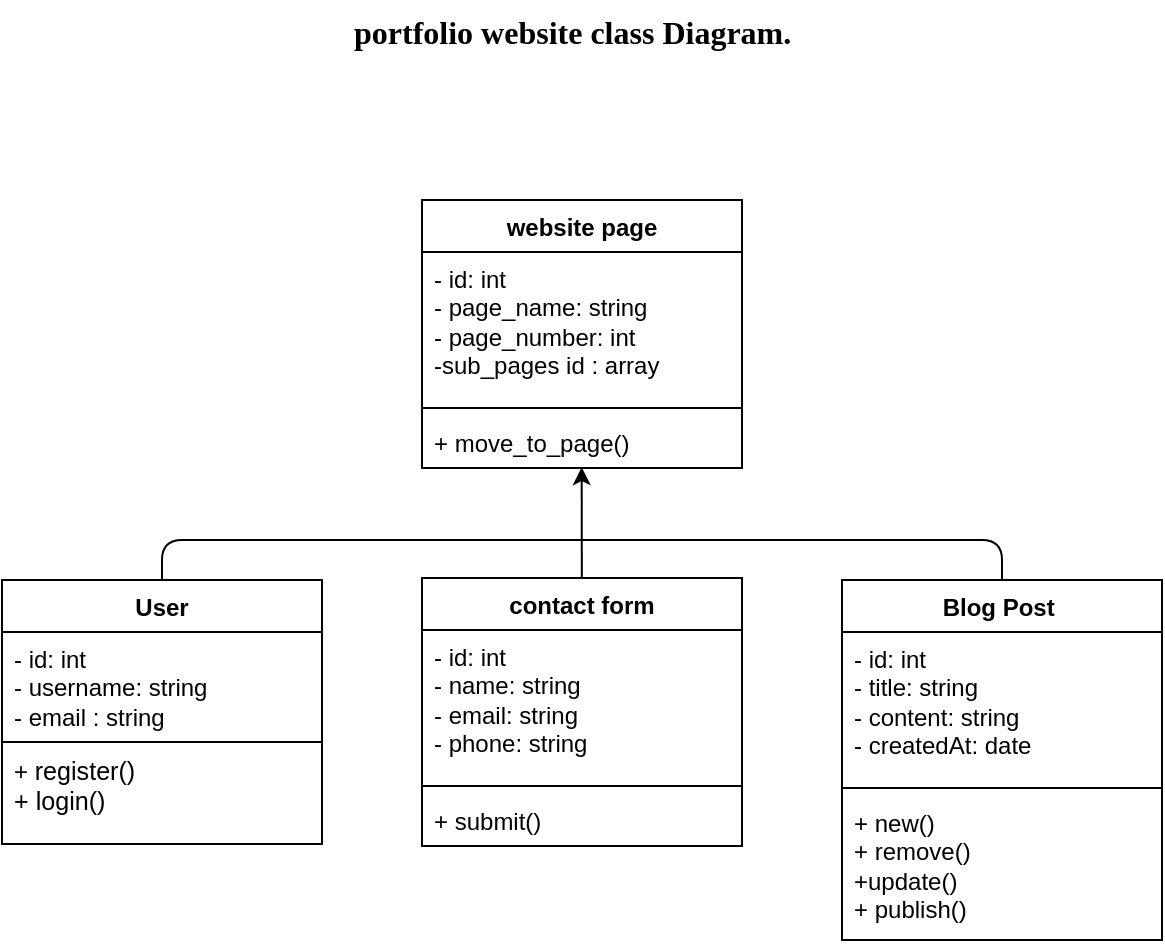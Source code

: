 <mxfile>
    <diagram id="fYzPEleQLotx3eP_kdiN" name="Class Diagram">
        <mxGraphModel dx="844" dy="1767" grid="1" gridSize="10" guides="1" tooltips="1" connect="1" arrows="1" fold="1" page="1" pageScale="1" pageWidth="850" pageHeight="1100" math="0" shadow="0">
            <root>
                <mxCell id="0"/>
                <mxCell id="1" parent="0"/>
                <mxCell id="qfBtToAySkkJK0Y-DFPY-11" value="website page" style="swimlane;fontStyle=1;align=center;verticalAlign=top;childLayout=stackLayout;horizontal=1;startSize=26;horizontalStack=0;resizeParent=1;resizeParentMax=0;resizeLast=0;collapsible=1;marginBottom=0;whiteSpace=wrap;html=1;" vertex="1" parent="1">
                    <mxGeometry x="280" y="10" width="160" height="134" as="geometry"/>
                </mxCell>
                <mxCell id="qfBtToAySkkJK0Y-DFPY-12" value="- id: int&lt;div&gt;&lt;font color=&quot;#000000&quot;&gt;- page_name: string&lt;/font&gt;&lt;/div&gt;&lt;div&gt;&lt;font color=&quot;#000000&quot;&gt;&lt;font color=&quot;#000000&quot;&gt;- page_number: int&lt;/font&gt;&lt;/font&gt;&lt;/div&gt;&lt;div&gt;&lt;font color=&quot;#000000&quot;&gt;&lt;font color=&quot;#000000&quot;&gt;-sub_pages id : array&amp;nbsp;&lt;br&gt;&lt;/font&gt;&lt;/font&gt;&lt;div&gt;&lt;br&gt;&lt;/div&gt;&lt;/div&gt;" style="text;strokeColor=none;fillColor=none;align=left;verticalAlign=top;spacingLeft=4;spacingRight=4;overflow=hidden;rotatable=0;points=[[0,0.5],[1,0.5]];portConstraint=eastwest;whiteSpace=wrap;html=1;" vertex="1" parent="qfBtToAySkkJK0Y-DFPY-11">
                    <mxGeometry y="26" width="160" height="74" as="geometry"/>
                </mxCell>
                <mxCell id="qfBtToAySkkJK0Y-DFPY-13" value="" style="line;strokeWidth=1;fillColor=none;align=left;verticalAlign=middle;spacingTop=-1;spacingLeft=3;spacingRight=3;rotatable=0;labelPosition=right;points=[];portConstraint=eastwest;strokeColor=inherit;" vertex="1" parent="qfBtToAySkkJK0Y-DFPY-11">
                    <mxGeometry y="100" width="160" height="8" as="geometry"/>
                </mxCell>
                <mxCell id="qfBtToAySkkJK0Y-DFPY-14" value="+ move_to_page()&lt;div&gt;&lt;br&gt;&lt;/div&gt;" style="text;strokeColor=none;fillColor=none;align=left;verticalAlign=top;spacingLeft=4;spacingRight=4;overflow=hidden;rotatable=0;points=[[0,0.5],[1,0.5]];portConstraint=eastwest;whiteSpace=wrap;html=1;" vertex="1" parent="qfBtToAySkkJK0Y-DFPY-11">
                    <mxGeometry y="108" width="160" height="26" as="geometry"/>
                </mxCell>
                <mxCell id="qfBtToAySkkJK0Y-DFPY-20" value="User" style="swimlane;fontStyle=1;align=center;verticalAlign=top;childLayout=stackLayout;horizontal=1;startSize=26;horizontalStack=0;resizeParent=1;resizeParentMax=0;resizeLast=0;collapsible=1;marginBottom=0;whiteSpace=wrap;html=1;" vertex="1" parent="1">
                    <mxGeometry x="70" y="200" width="160" height="132" as="geometry"/>
                </mxCell>
                <mxCell id="qfBtToAySkkJK0Y-DFPY-21" value="- id: int&lt;div&gt;- username: string&lt;br&gt;&lt;/div&gt;&lt;div&gt;- email : string&lt;/div&gt;" style="text;strokeColor=none;fillColor=none;align=left;verticalAlign=top;spacingLeft=4;spacingRight=4;overflow=hidden;rotatable=0;points=[[0,0.5],[1,0.5]];portConstraint=eastwest;whiteSpace=wrap;html=1;" vertex="1" parent="qfBtToAySkkJK0Y-DFPY-20">
                    <mxGeometry y="26" width="160" height="54" as="geometry"/>
                </mxCell>
                <mxCell id="qfBtToAySkkJK0Y-DFPY-22" value="" style="line;strokeWidth=1;fillColor=none;align=left;verticalAlign=middle;spacingTop=-1;spacingLeft=3;spacingRight=3;rotatable=0;labelPosition=right;points=[];portConstraint=eastwest;strokeColor=inherit;" vertex="1" parent="qfBtToAySkkJK0Y-DFPY-20">
                    <mxGeometry y="80" width="160" height="2" as="geometry"/>
                </mxCell>
                <mxCell id="qfBtToAySkkJK0Y-DFPY-23" value="+&amp;nbsp;&lt;span style=&quot;font-family: var(--ds-font-family-code); font-size: 12.573px; color: rgb(255, 255, 255);&quot;&gt;&lt;font style=&quot;color: rgb(0, 0, 0);&quot;&gt;register&lt;/font&gt;&lt;font color=&quot;#ffffff&quot; style=&quot;color: rgb(0, 0, 0);&quot;&gt;()&lt;/font&gt;&lt;/span&gt;&lt;div&gt;&lt;span style=&quot;font-family: var(--ds-font-family-code); font-size: 12.573px; color: rgb(255, 255, 255);&quot;&gt;&lt;font color=&quot;#ffffff&quot; style=&quot;color: rgb(0, 0, 0);&quot;&gt;+ login()&lt;/font&gt;&lt;/span&gt;&lt;/div&gt;" style="text;strokeColor=none;fillColor=none;align=left;verticalAlign=top;spacingLeft=4;spacingRight=4;overflow=hidden;rotatable=0;points=[[0,0.5],[1,0.5]];portConstraint=eastwest;whiteSpace=wrap;html=1;" vertex="1" parent="qfBtToAySkkJK0Y-DFPY-20">
                    <mxGeometry y="82" width="160" height="50" as="geometry"/>
                </mxCell>
                <mxCell id="qfBtToAySkkJK0Y-DFPY-24" value="&lt;span style=&quot;color: rgb(0, 0, 0);&quot;&gt;contact form&lt;/span&gt;" style="swimlane;fontStyle=1;align=center;verticalAlign=top;childLayout=stackLayout;horizontal=1;startSize=26;horizontalStack=0;resizeParent=1;resizeParentMax=0;resizeLast=0;collapsible=1;marginBottom=0;whiteSpace=wrap;html=1;" vertex="1" parent="1">
                    <mxGeometry x="280" y="199" width="160" height="134" as="geometry">
                        <mxRectangle x="290" y="200" width="110" height="30" as="alternateBounds"/>
                    </mxGeometry>
                </mxCell>
                <mxCell id="qfBtToAySkkJK0Y-DFPY-25" value="&lt;span style=&quot;color: rgb(0, 0, 0);&quot;&gt;- id: int&lt;/span&gt;&lt;br style=&quot;scrollbar-color: light-dark(#e2e2e2, #4b4b4b)&lt;br/&gt;&#x9;&#x9;&#x9;&#x9;&#x9;light-dark(#fbfbfb, var(--dark-panel-color)); padding: 0px; margin: 0px;&quot;&gt;&lt;span style=&quot;color: rgb(0, 0, 0);&quot;&gt;- name: string&lt;/span&gt;&lt;br style=&quot;scrollbar-color: light-dark(#e2e2e2, #4b4b4b)&lt;br/&gt;&#x9;&#x9;&#x9;&#x9;&#x9;light-dark(#fbfbfb, var(--dark-panel-color)); padding: 0px; margin: 0px;&quot;&gt;&lt;span style=&quot;color: rgb(0, 0, 0);&quot;&gt;- email: string&lt;/span&gt;&lt;br style=&quot;scrollbar-color: light-dark(#e2e2e2, #4b4b4b)&lt;br/&gt;&#x9;&#x9;&#x9;&#x9;&#x9;light-dark(#fbfbfb, var(--dark-panel-color)); padding: 0px; margin: 0px;&quot;&gt;&lt;span style=&quot;color: rgb(0, 0, 0);&quot;&gt;- phone: string&lt;/span&gt;" style="text;strokeColor=none;fillColor=none;align=left;verticalAlign=top;spacingLeft=4;spacingRight=4;overflow=hidden;rotatable=0;points=[[0,0.5],[1,0.5]];portConstraint=eastwest;whiteSpace=wrap;html=1;" vertex="1" parent="qfBtToAySkkJK0Y-DFPY-24">
                    <mxGeometry y="26" width="160" height="74" as="geometry"/>
                </mxCell>
                <mxCell id="qfBtToAySkkJK0Y-DFPY-26" value="" style="line;strokeWidth=1;fillColor=none;align=left;verticalAlign=middle;spacingTop=-1;spacingLeft=3;spacingRight=3;rotatable=0;labelPosition=right;points=[];portConstraint=eastwest;strokeColor=inherit;" vertex="1" parent="qfBtToAySkkJK0Y-DFPY-24">
                    <mxGeometry y="100" width="160" height="8" as="geometry"/>
                </mxCell>
                <mxCell id="qfBtToAySkkJK0Y-DFPY-27" value="+ submit()&lt;div&gt;&lt;br&gt;&lt;/div&gt;" style="text;strokeColor=none;fillColor=none;align=left;verticalAlign=top;spacingLeft=4;spacingRight=4;overflow=hidden;rotatable=0;points=[[0,0.5],[1,0.5]];portConstraint=eastwest;whiteSpace=wrap;html=1;" vertex="1" parent="qfBtToAySkkJK0Y-DFPY-24">
                    <mxGeometry y="108" width="160" height="26" as="geometry"/>
                </mxCell>
                <mxCell id="qfBtToAySkkJK0Y-DFPY-31" value="&lt;span style=&quot;color: rgb(0, 0, 0);&quot;&gt;Blog Post&amp;nbsp;&lt;/span&gt;" style="swimlane;fontStyle=1;align=center;verticalAlign=top;childLayout=stackLayout;horizontal=1;startSize=26;horizontalStack=0;resizeParent=1;resizeParentMax=0;resizeLast=0;collapsible=1;marginBottom=0;whiteSpace=wrap;html=1;" vertex="1" parent="1">
                    <mxGeometry x="490" y="200" width="160" height="180" as="geometry"/>
                </mxCell>
                <mxCell id="qfBtToAySkkJK0Y-DFPY-32" value="&lt;span style=&quot;scrollbar-color: light-dark(#e2e2e2, #4b4b4b)&lt;br/&gt;&#x9;&#x9;&#x9;&#x9;&#x9;light-dark(#fbfbfb, var(--dark-panel-color)); color: rgb(0, 0, 0);&quot;&gt;- id: int&lt;/span&gt;&lt;br style=&quot;scrollbar-color: light-dark(#e2e2e2, #4b4b4b)&lt;br/&gt;&#x9;&#x9;&#x9;&#x9;&#x9;light-dark(#fbfbfb, var(--dark-panel-color)); padding: 0px; margin: 0px;&quot;&gt;&lt;span style=&quot;scrollbar-color: light-dark(#e2e2e2, #4b4b4b)&lt;br/&gt;&#x9;&#x9;&#x9;&#x9;&#x9;light-dark(#fbfbfb, var(--dark-panel-color)); color: rgb(0, 0, 0);&quot;&gt;- title: string&lt;/span&gt;&lt;br style=&quot;scrollbar-color: light-dark(#e2e2e2, #4b4b4b)&lt;br/&gt;&#x9;&#x9;&#x9;&#x9;&#x9;light-dark(#fbfbfb, var(--dark-panel-color)); padding: 0px; margin: 0px;&quot;&gt;&lt;span style=&quot;scrollbar-color: light-dark(#e2e2e2, #4b4b4b)&lt;br/&gt;&#x9;&#x9;&#x9;&#x9;&#x9;light-dark(#fbfbfb, var(--dark-panel-color)); color: rgb(0, 0, 0);&quot;&gt;- content: string&lt;/span&gt;&lt;br style=&quot;scrollbar-color: light-dark(#e2e2e2, #4b4b4b)&lt;br/&gt;&#x9;&#x9;&#x9;&#x9;&#x9;light-dark(#fbfbfb, var(--dark-panel-color)); padding: 0px; margin: 0px;&quot;&gt;&lt;span style=&quot;scrollbar-color: light-dark(#e2e2e2, #4b4b4b)&lt;br/&gt;&#x9;&#x9;&#x9;&#x9;&#x9;light-dark(#fbfbfb, var(--dark-panel-color)); color: rgb(0, 0, 0);&quot;&gt;- createdAt: date&lt;/span&gt;" style="text;strokeColor=none;fillColor=none;align=left;verticalAlign=top;spacingLeft=4;spacingRight=4;overflow=hidden;rotatable=0;points=[[0,0.5],[1,0.5]];portConstraint=eastwest;whiteSpace=wrap;html=1;" vertex="1" parent="qfBtToAySkkJK0Y-DFPY-31">
                    <mxGeometry y="26" width="160" height="74" as="geometry"/>
                </mxCell>
                <mxCell id="qfBtToAySkkJK0Y-DFPY-33" value="" style="line;strokeWidth=1;fillColor=none;align=left;verticalAlign=middle;spacingTop=-1;spacingLeft=3;spacingRight=3;rotatable=0;labelPosition=right;points=[];portConstraint=eastwest;strokeColor=inherit;" vertex="1" parent="qfBtToAySkkJK0Y-DFPY-31">
                    <mxGeometry y="100" width="160" height="8" as="geometry"/>
                </mxCell>
                <mxCell id="qfBtToAySkkJK0Y-DFPY-34" value="+ new()&lt;div&gt;+ remove()&lt;/div&gt;&lt;div&gt;+update()&lt;br&gt;+ publish()&lt;/div&gt;" style="text;strokeColor=none;fillColor=none;align=left;verticalAlign=top;spacingLeft=4;spacingRight=4;overflow=hidden;rotatable=0;points=[[0,0.5],[1,0.5]];portConstraint=eastwest;whiteSpace=wrap;html=1;" vertex="1" parent="qfBtToAySkkJK0Y-DFPY-31">
                    <mxGeometry y="108" width="160" height="72" as="geometry"/>
                </mxCell>
                <mxCell id="qfBtToAySkkJK0Y-DFPY-44" value="" style="endArrow=none;html=1;exitX=0.5;exitY=0;exitDx=0;exitDy=0;entryX=0.5;entryY=0;entryDx=0;entryDy=0;" edge="1" parent="1" source="qfBtToAySkkJK0Y-DFPY-20" target="qfBtToAySkkJK0Y-DFPY-31">
                    <mxGeometry width="50" height="50" relative="1" as="geometry">
                        <mxPoint x="80" y="180" as="sourcePoint"/>
                        <mxPoint x="130" y="130" as="targetPoint"/>
                        <Array as="points">
                            <mxPoint x="150" y="180"/>
                            <mxPoint x="340" y="180"/>
                            <mxPoint x="570" y="180"/>
                        </Array>
                    </mxGeometry>
                </mxCell>
                <mxCell id="qfBtToAySkkJK0Y-DFPY-45" style="edgeStyle=none;html=1;entryX=0.499;entryY=0.984;entryDx=0;entryDy=0;entryPerimeter=0;" edge="1" parent="1" source="qfBtToAySkkJK0Y-DFPY-24" target="qfBtToAySkkJK0Y-DFPY-14">
                    <mxGeometry relative="1" as="geometry"/>
                </mxCell>
                <mxCell id="doviXCgKyB4xenbL6TOw-1" value="&lt;span style=&quot;orphans: 2; text-align: left; text-indent: 0px; widows: 2; background-color: rgb(255, 255, 255); text-decoration-thickness: initial; text-decoration-style: initial; text-decoration-color: initial; float: none; color: rgb(0, 0, 0); display: inline !important;&quot;&gt;&lt;b style=&quot;color: light-dark(rgb(0, 0, 0), rgb(237, 237, 237)); font-family: Gilroy-Regular; font-size: 16px; font-style: normal; font-variant-ligatures: normal; font-variant-caps: normal; letter-spacing: normal; text-transform: none; word-spacing: 0px; -webkit-text-stroke-width: 0px; white-space: normal;&quot;&gt;&amp;nbsp;portfolio website &lt;/b&gt;&lt;font face=&quot;Gilroy-Regular&quot;&gt;&lt;span style=&quot;font-size: 16px;&quot;&gt;&lt;b&gt;class Diagram&lt;/b&gt;&lt;/span&gt;&lt;/font&gt;&lt;b style=&quot;color: light-dark(rgb(0, 0, 0), rgb(237, 237, 237)); font-family: Gilroy-Regular; font-size: 16px; font-style: normal; font-variant-ligatures: normal; font-variant-caps: normal; letter-spacing: normal; text-transform: none; word-spacing: 0px; -webkit-text-stroke-width: 0px; white-space: normal;&quot;&gt;.&lt;/b&gt;&lt;/span&gt;" style="text;whiteSpace=wrap;html=1;" vertex="1" parent="1">
                    <mxGeometry x="240" y="-90" width="270" height="40" as="geometry"/>
                </mxCell>
            </root>
        </mxGraphModel>
    </diagram>
    <diagram id="pKWWX6GbZWqfkFn6mb9Y" name="Sequence Diagram">
        <mxGraphModel dx="1013" dy="-300" grid="1" gridSize="10" guides="1" tooltips="1" connect="1" arrows="1" fold="1" page="1" pageScale="1" pageWidth="850" pageHeight="1100" math="0" shadow="0">
            <root>
                <mxCell id="0"/>
                <mxCell id="1" parent="0"/>
                <mxCell id="weOtXVEWLZT7Uh8NZfo7-1" value="" style="endArrow=none;html=1;" edge="1" parent="1">
                    <mxGeometry width="50" height="50" relative="1" as="geometry">
                        <mxPoint x="240" y="1800" as="sourcePoint"/>
                        <mxPoint x="240" y="1400" as="targetPoint"/>
                    </mxGeometry>
                </mxCell>
                <mxCell id="weOtXVEWLZT7Uh8NZfo7-2" value="" style="endArrow=none;html=1;" edge="1" parent="1">
                    <mxGeometry width="50" height="50" relative="1" as="geometry">
                        <mxPoint x="400" y="1800" as="sourcePoint"/>
                        <mxPoint x="400" y="1400" as="targetPoint"/>
                    </mxGeometry>
                </mxCell>
                <mxCell id="weOtXVEWLZT7Uh8NZfo7-3" value="" style="endArrow=none;html=1;" edge="1" parent="1">
                    <mxGeometry width="50" height="50" relative="1" as="geometry">
                        <mxPoint x="560" y="1800" as="sourcePoint"/>
                        <mxPoint x="560" y="1400" as="targetPoint"/>
                    </mxGeometry>
                </mxCell>
                <mxCell id="weOtXVEWLZT7Uh8NZfo7-4" value="User" style="shape=umlActor;verticalLabelPosition=bottom;verticalAlign=top;html=1;outlineConnect=0;" vertex="1" parent="1">
                    <mxGeometry x="230" y="1340" width="20" height="40" as="geometry"/>
                </mxCell>
                <mxCell id="weOtXVEWLZT7Uh8NZfo7-5" value="frontend" style="whiteSpace=wrap;html=1;" vertex="1" parent="1">
                    <mxGeometry x="350" y="1370" width="90" height="30" as="geometry"/>
                </mxCell>
                <mxCell id="weOtXVEWLZT7Uh8NZfo7-6" value="backend" style="whiteSpace=wrap;html=1;" vertex="1" parent="1">
                    <mxGeometry x="510" y="1370" width="90" height="30" as="geometry"/>
                </mxCell>
                <mxCell id="weOtXVEWLZT7Uh8NZfo7-7" value="blog posts page" style="edgeStyle=none;orthogonalLoop=1;jettySize=auto;html=1;" edge="1" parent="1">
                    <mxGeometry y="20" width="100" relative="1" as="geometry">
                        <mxPoint x="250" y="1450" as="sourcePoint"/>
                        <mxPoint x="390" y="1450" as="targetPoint"/>
                        <Array as="points"/>
                        <mxPoint as="offset"/>
                    </mxGeometry>
                </mxCell>
                <mxCell id="weOtXVEWLZT7Uh8NZfo7-8" value="request all data&lt;br&gt;for blog posts&amp;nbsp;" style="edgeStyle=none;orthogonalLoop=1;jettySize=auto;html=1;" edge="1" parent="1">
                    <mxGeometry x="0.013" y="20" width="100" relative="1" as="geometry">
                        <mxPoint x="404" y="1470" as="sourcePoint"/>
                        <mxPoint x="554" y="1470" as="targetPoint"/>
                        <Array as="points"/>
                        <mxPoint as="offset"/>
                    </mxGeometry>
                </mxCell>
                <mxCell id="weOtXVEWLZT7Uh8NZfo7-9" value="" style="edgeStyle=none;orthogonalLoop=1;jettySize=auto;html=1;" edge="1" parent="1">
                    <mxGeometry width="100" relative="1" as="geometry">
                        <mxPoint x="550" y="1534" as="sourcePoint"/>
                        <mxPoint x="410" y="1534" as="targetPoint"/>
                        <Array as="points"/>
                    </mxGeometry>
                </mxCell>
                <mxCell id="weOtXVEWLZT7Uh8NZfo7-10" value="blog posts Data" style="edgeLabel;html=1;align=center;verticalAlign=middle;resizable=0;points=[];" vertex="1" connectable="0" parent="weOtXVEWLZT7Uh8NZfo7-9">
                    <mxGeometry x="0.116" relative="1" as="geometry">
                        <mxPoint y="-14" as="offset"/>
                    </mxGeometry>
                </mxCell>
                <mxCell id="weOtXVEWLZT7Uh8NZfo7-11" value="" style="edgeStyle=none;orthogonalLoop=1;jettySize=auto;html=1;" edge="1" parent="1">
                    <mxGeometry width="100" relative="1" as="geometry">
                        <mxPoint x="390" y="1570" as="sourcePoint"/>
                        <mxPoint x="250" y="1570" as="targetPoint"/>
                        <Array as="points"/>
                    </mxGeometry>
                </mxCell>
                <mxCell id="weOtXVEWLZT7Uh8NZfo7-12" value="show blog posts to user" style="edgeLabel;html=1;align=center;verticalAlign=middle;resizable=0;points=[];" vertex="1" connectable="0" parent="weOtXVEWLZT7Uh8NZfo7-11">
                    <mxGeometry x="0.116" relative="1" as="geometry">
                        <mxPoint x="18" y="-10" as="offset"/>
                    </mxGeometry>
                </mxCell>
                <mxCell id="weOtXVEWLZT7Uh8NZfo7-13" value="" style="endArrow=classic;html=1;" edge="1" parent="1">
                    <mxGeometry width="50" height="50" relative="1" as="geometry">
                        <mxPoint x="560" y="1690" as="sourcePoint"/>
                        <mxPoint x="560" y="1730" as="targetPoint"/>
                        <Array as="points">
                            <mxPoint x="610" y="1690"/>
                            <mxPoint x="610" y="1730"/>
                        </Array>
                    </mxGeometry>
                </mxCell>
                <mxCell id="weOtXVEWLZT7Uh8NZfo7-14" value="save contact&lt;br&gt;and send notfication&amp;nbsp;&lt;br&gt;mail to website owner&amp;nbsp;" style="edgeLabel;html=1;align=center;verticalAlign=middle;resizable=0;points=[];" vertex="1" connectable="0" parent="weOtXVEWLZT7Uh8NZfo7-13">
                    <mxGeometry x="0.106" y="1" relative="1" as="geometry">
                        <mxPoint x="69" y="-7" as="offset"/>
                    </mxGeometry>
                </mxCell>
                <mxCell id="weOtXVEWLZT7Uh8NZfo7-17" value="submit contact form" style="edgeStyle=none;orthogonalLoop=1;jettySize=auto;html=1;" edge="1" parent="1">
                    <mxGeometry y="10" width="100" relative="1" as="geometry">
                        <mxPoint x="250" y="1620" as="sourcePoint"/>
                        <mxPoint x="390" y="1620" as="targetPoint"/>
                        <Array as="points"/>
                        <mxPoint as="offset"/>
                    </mxGeometry>
                </mxCell>
                <mxCell id="weOtXVEWLZT7Uh8NZfo7-18" value="&lt;span style=&quot;orphans: 2; text-align: left; text-indent: 0px; widows: 2; background-color: rgb(255, 255, 255); text-decoration-thickness: initial; text-decoration-style: initial; text-decoration-color: initial; float: none; display: inline !important; color: rgb(0, 0, 0);&quot;&gt;&lt;b style=&quot;color: light-dark(rgb(0, 0, 0), rgb(237, 237, 237)); font-family: Gilroy-Regular; font-size: 16px; font-style: normal; font-variant-ligatures: normal; font-variant-caps: normal; letter-spacing: normal; text-transform: none; word-spacing: 0px; -webkit-text-stroke-width: 0px; white-space: normal;&quot;&gt;&amp;nbsp;portfolio website &lt;/b&gt;&lt;font face=&quot;Gilroy-Regular&quot;&gt;&lt;span style=&quot;font-size: 16px;&quot;&gt;&lt;b&gt;Sequence Diagram&lt;/b&gt;&lt;/span&gt;&lt;/font&gt;&lt;b style=&quot;color: light-dark(rgb(0, 0, 0), rgb(237, 237, 237)); font-family: Gilroy-Regular; font-size: 16px; font-style: normal; font-variant-ligatures: normal; font-variant-caps: normal; letter-spacing: normal; text-transform: none; word-spacing: 0px; -webkit-text-stroke-width: 0px; white-space: normal;&quot;&gt;.&lt;/b&gt;&lt;/span&gt;" style="text;whiteSpace=wrap;html=1;" vertex="1" parent="1">
                    <mxGeometry x="290" y="1280" width="270" height="40" as="geometry"/>
                </mxCell>
                <mxCell id="weOtXVEWLZT7Uh8NZfo7-19" value="request save&amp;nbsp; data&lt;br&gt;of contact&amp;nbsp;" style="edgeStyle=none;orthogonalLoop=1;jettySize=auto;html=1;" edge="1" parent="1">
                    <mxGeometry x="0.013" y="20" width="100" relative="1" as="geometry">
                        <mxPoint x="400" y="1670" as="sourcePoint"/>
                        <mxPoint x="550" y="1670" as="targetPoint"/>
                        <Array as="points"/>
                        <mxPoint as="offset"/>
                    </mxGeometry>
                </mxCell>
                <mxCell id="weOtXVEWLZT7Uh8NZfo7-20" value="" style="edgeStyle=none;orthogonalLoop=1;jettySize=auto;html=1;" edge="1" parent="1">
                    <mxGeometry width="100" relative="1" as="geometry">
                        <mxPoint x="550" y="1760" as="sourcePoint"/>
                        <mxPoint x="410" y="1760" as="targetPoint"/>
                        <Array as="points"/>
                    </mxGeometry>
                </mxCell>
                <mxCell id="weOtXVEWLZT7Uh8NZfo7-21" value="contact saved sucessfuly" style="edgeLabel;html=1;align=center;verticalAlign=middle;resizable=0;points=[];" vertex="1" connectable="0" parent="weOtXVEWLZT7Uh8NZfo7-20">
                    <mxGeometry x="0.116" relative="1" as="geometry">
                        <mxPoint y="-14" as="offset"/>
                    </mxGeometry>
                </mxCell>
                <mxCell id="weOtXVEWLZT7Uh8NZfo7-22" value="" style="edgeStyle=none;orthogonalLoop=1;jettySize=auto;html=1;" edge="1" parent="1">
                    <mxGeometry width="100" relative="1" as="geometry">
                        <mxPoint x="390" y="1790" as="sourcePoint"/>
                        <mxPoint x="250" y="1790" as="targetPoint"/>
                        <Array as="points"/>
                    </mxGeometry>
                </mxCell>
                <mxCell id="weOtXVEWLZT7Uh8NZfo7-23" value="we will contact you later" style="edgeLabel;html=1;align=center;verticalAlign=middle;resizable=0;points=[];" vertex="1" connectable="0" parent="weOtXVEWLZT7Uh8NZfo7-22">
                    <mxGeometry x="0.116" relative="1" as="geometry">
                        <mxPoint y="-14" as="offset"/>
                    </mxGeometry>
                </mxCell>
            </root>
        </mxGraphModel>
    </diagram>
    <diagram id="5LCodo-1hz5C3JgasL8v" name="SDLC">
        <mxGraphModel dx="1013" dy="800" grid="1" gridSize="10" guides="1" tooltips="1" connect="1" arrows="1" fold="1" page="1" pageScale="1" pageWidth="850" pageHeight="1100" math="0" shadow="0">
            <root>
                <mxCell id="0"/>
                <mxCell id="1" parent="0"/>
            </root>
        </mxGraphModel>
    </diagram>
</mxfile>